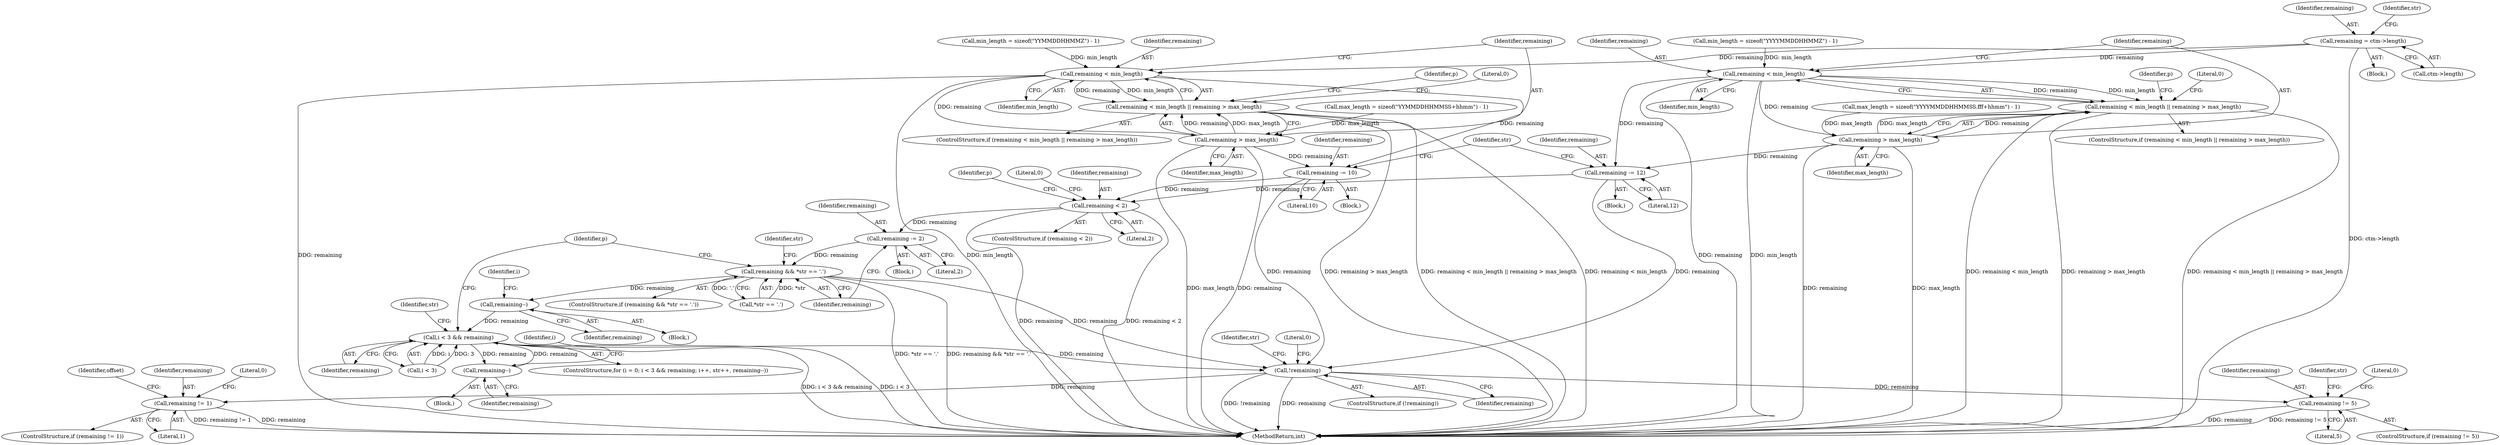 digraph "0_openssl_f48b83b4fb7d6689584cf25f61ca63a4891f5b11@API" {
"1000126" [label="(Call,remaining = ctm->length)"];
"1000161" [label="(Call,remaining < min_length)"];
"1000160" [label="(Call,remaining < min_length || remaining > max_length)"];
"1000164" [label="(Call,remaining > max_length)"];
"1000179" [label="(Call,remaining -= 10)"];
"1000250" [label="(Call,remaining < 2)"];
"1000269" [label="(Call,remaining -= 2)"];
"1000273" [label="(Call,remaining && *str == '.')"];
"1000282" [label="(Call,remaining--)"];
"1000288" [label="(Call,i < 3 && remaining)"];
"1000299" [label="(Call,remaining--)"];
"1000324" [label="(Call,!remaining)"];
"1000335" [label="(Call,remaining != 1)"];
"1000358" [label="(Call,remaining != 5)"];
"1000200" [label="(Call,remaining < min_length)"];
"1000199" [label="(Call,remaining < min_length || remaining > max_length)"];
"1000203" [label="(Call,remaining > max_length)"];
"1000218" [label="(Call,remaining -= 12)"];
"1000325" [label="(Identifier,remaining)"];
"1000362" [label="(Literal,0)"];
"1000179" [label="(Call,remaining -= 10)"];
"1000273" [label="(Call,remaining && *str == '.')"];
"1000165" [label="(Identifier,remaining)"];
"1000272" [label="(ControlStructure,if (remaining && *str == '.'))"];
"1000275" [label="(Call,*str == '.')"];
"1000209" [label="(Identifier,p)"];
"1000341" [label="(Identifier,offset)"];
"1000339" [label="(Literal,0)"];
"1000185" [label="(Call,min_length = sizeof(\"YYYYMMDDHHMMZ\") - 1)"];
"1000218" [label="(Call,remaining -= 12)"];
"1000162" [label="(Identifier,remaining)"];
"1000126" [label="(Call,remaining = ctm->length)"];
"1000360" [label="(Literal,5)"];
"1000570" [label="(MethodReturn,int)"];
"1000284" [label="(ControlStructure,for (i = 0; i < 3 && remaining; i++, str++, remaining--))"];
"1000160" [label="(Call,remaining < min_length || remaining > max_length)"];
"1000204" [label="(Identifier,remaining)"];
"1000161" [label="(Call,remaining < min_length)"];
"1000127" [label="(Identifier,remaining)"];
"1000181" [label="(Literal,10)"];
"1000296" [label="(Block,)"];
"1000225" [label="(Identifier,str)"];
"1000281" [label="(Identifier,str)"];
"1000164" [label="(Call,remaining > max_length)"];
"1000282" [label="(Call,remaining--)"];
"1000359" [label="(Identifier,remaining)"];
"1000334" [label="(ControlStructure,if (remaining != 1))"];
"1000203" [label="(Call,remaining > max_length)"];
"1000170" [label="(Identifier,p)"];
"1000192" [label="(Call,max_length = sizeof(\"YYYYMMDDHHMMSS.fff+hhmm\") - 1)"];
"1000251" [label="(Identifier,remaining)"];
"1000205" [label="(Identifier,max_length)"];
"1000202" [label="(Identifier,min_length)"];
"1000153" [label="(Call,max_length = sizeof(\"YYMMDDHHMMSS+hhmm\") - 1)"];
"1000249" [label="(ControlStructure,if (remaining < 2))"];
"1000288" [label="(Call,i < 3 && remaining)"];
"1000258" [label="(Identifier,p)"];
"1000180" [label="(Identifier,remaining)"];
"1000270" [label="(Identifier,remaining)"];
"1000201" [label="(Identifier,remaining)"];
"1000146" [label="(Call,min_length = sizeof(\"YYMMDDHHMMZ\") - 1)"];
"1000113" [label="(Block,)"];
"1000219" [label="(Identifier,remaining)"];
"1000290" [label="(Identifier,i)"];
"1000283" [label="(Identifier,remaining)"];
"1000252" [label="(Literal,2)"];
"1000316" [label="(Identifier,p)"];
"1000248" [label="(Block,)"];
"1000198" [label="(ControlStructure,if (remaining < min_length || remaining > max_length))"];
"1000163" [label="(Identifier,min_length)"];
"1000159" [label="(ControlStructure,if (remaining < min_length || remaining > max_length))"];
"1000327" [label="(Literal,0)"];
"1000336" [label="(Identifier,remaining)"];
"1000337" [label="(Literal,1)"];
"1000183" [label="(Block,)"];
"1000299" [label="(Call,remaining--)"];
"1000300" [label="(Identifier,remaining)"];
"1000323" [label="(ControlStructure,if (!remaining))"];
"1000128" [label="(Call,ctm->length)"];
"1000271" [label="(Literal,2)"];
"1000166" [label="(Identifier,max_length)"];
"1000292" [label="(Identifier,remaining)"];
"1000286" [label="(Identifier,i)"];
"1000279" [label="(Block,)"];
"1000274" [label="(Identifier,remaining)"];
"1000367" [label="(Identifier,str)"];
"1000132" [label="(Identifier,str)"];
"1000289" [label="(Call,i < 3)"];
"1000358" [label="(Call,remaining != 5)"];
"1000306" [label="(Identifier,str)"];
"1000144" [label="(Block,)"];
"1000357" [label="(ControlStructure,if (remaining != 5))"];
"1000199" [label="(Call,remaining < min_length || remaining > max_length)"];
"1000200" [label="(Call,remaining < min_length)"];
"1000220" [label="(Literal,12)"];
"1000207" [label="(Literal,0)"];
"1000331" [label="(Identifier,str)"];
"1000168" [label="(Literal,0)"];
"1000250" [label="(Call,remaining < 2)"];
"1000269" [label="(Call,remaining -= 2)"];
"1000254" [label="(Literal,0)"];
"1000324" [label="(Call,!remaining)"];
"1000335" [label="(Call,remaining != 1)"];
"1000126" -> "1000113"  [label="AST: "];
"1000126" -> "1000128"  [label="CFG: "];
"1000127" -> "1000126"  [label="AST: "];
"1000128" -> "1000126"  [label="AST: "];
"1000132" -> "1000126"  [label="CFG: "];
"1000126" -> "1000570"  [label="DDG: ctm->length"];
"1000126" -> "1000161"  [label="DDG: remaining"];
"1000126" -> "1000200"  [label="DDG: remaining"];
"1000161" -> "1000160"  [label="AST: "];
"1000161" -> "1000163"  [label="CFG: "];
"1000162" -> "1000161"  [label="AST: "];
"1000163" -> "1000161"  [label="AST: "];
"1000165" -> "1000161"  [label="CFG: "];
"1000160" -> "1000161"  [label="CFG: "];
"1000161" -> "1000570"  [label="DDG: min_length"];
"1000161" -> "1000570"  [label="DDG: remaining"];
"1000161" -> "1000160"  [label="DDG: remaining"];
"1000161" -> "1000160"  [label="DDG: min_length"];
"1000146" -> "1000161"  [label="DDG: min_length"];
"1000161" -> "1000164"  [label="DDG: remaining"];
"1000161" -> "1000179"  [label="DDG: remaining"];
"1000160" -> "1000159"  [label="AST: "];
"1000160" -> "1000164"  [label="CFG: "];
"1000164" -> "1000160"  [label="AST: "];
"1000168" -> "1000160"  [label="CFG: "];
"1000170" -> "1000160"  [label="CFG: "];
"1000160" -> "1000570"  [label="DDG: remaining > max_length"];
"1000160" -> "1000570"  [label="DDG: remaining < min_length || remaining > max_length"];
"1000160" -> "1000570"  [label="DDG: remaining < min_length"];
"1000164" -> "1000160"  [label="DDG: remaining"];
"1000164" -> "1000160"  [label="DDG: max_length"];
"1000164" -> "1000166"  [label="CFG: "];
"1000165" -> "1000164"  [label="AST: "];
"1000166" -> "1000164"  [label="AST: "];
"1000164" -> "1000570"  [label="DDG: max_length"];
"1000164" -> "1000570"  [label="DDG: remaining"];
"1000153" -> "1000164"  [label="DDG: max_length"];
"1000164" -> "1000179"  [label="DDG: remaining"];
"1000179" -> "1000144"  [label="AST: "];
"1000179" -> "1000181"  [label="CFG: "];
"1000180" -> "1000179"  [label="AST: "];
"1000181" -> "1000179"  [label="AST: "];
"1000225" -> "1000179"  [label="CFG: "];
"1000179" -> "1000250"  [label="DDG: remaining"];
"1000179" -> "1000324"  [label="DDG: remaining"];
"1000250" -> "1000249"  [label="AST: "];
"1000250" -> "1000252"  [label="CFG: "];
"1000251" -> "1000250"  [label="AST: "];
"1000252" -> "1000250"  [label="AST: "];
"1000254" -> "1000250"  [label="CFG: "];
"1000258" -> "1000250"  [label="CFG: "];
"1000250" -> "1000570"  [label="DDG: remaining"];
"1000250" -> "1000570"  [label="DDG: remaining < 2"];
"1000218" -> "1000250"  [label="DDG: remaining"];
"1000250" -> "1000269"  [label="DDG: remaining"];
"1000269" -> "1000248"  [label="AST: "];
"1000269" -> "1000271"  [label="CFG: "];
"1000270" -> "1000269"  [label="AST: "];
"1000271" -> "1000269"  [label="AST: "];
"1000274" -> "1000269"  [label="CFG: "];
"1000269" -> "1000273"  [label="DDG: remaining"];
"1000273" -> "1000272"  [label="AST: "];
"1000273" -> "1000274"  [label="CFG: "];
"1000273" -> "1000275"  [label="CFG: "];
"1000274" -> "1000273"  [label="AST: "];
"1000275" -> "1000273"  [label="AST: "];
"1000281" -> "1000273"  [label="CFG: "];
"1000316" -> "1000273"  [label="CFG: "];
"1000273" -> "1000570"  [label="DDG: *str == '.'"];
"1000273" -> "1000570"  [label="DDG: remaining && *str == '.'"];
"1000275" -> "1000273"  [label="DDG: *str"];
"1000275" -> "1000273"  [label="DDG: '.'"];
"1000273" -> "1000282"  [label="DDG: remaining"];
"1000273" -> "1000324"  [label="DDG: remaining"];
"1000282" -> "1000279"  [label="AST: "];
"1000282" -> "1000283"  [label="CFG: "];
"1000283" -> "1000282"  [label="AST: "];
"1000286" -> "1000282"  [label="CFG: "];
"1000282" -> "1000288"  [label="DDG: remaining"];
"1000288" -> "1000284"  [label="AST: "];
"1000288" -> "1000289"  [label="CFG: "];
"1000288" -> "1000292"  [label="CFG: "];
"1000289" -> "1000288"  [label="AST: "];
"1000292" -> "1000288"  [label="AST: "];
"1000306" -> "1000288"  [label="CFG: "];
"1000316" -> "1000288"  [label="CFG: "];
"1000288" -> "1000570"  [label="DDG: i < 3"];
"1000288" -> "1000570"  [label="DDG: i < 3 && remaining"];
"1000289" -> "1000288"  [label="DDG: i"];
"1000289" -> "1000288"  [label="DDG: 3"];
"1000299" -> "1000288"  [label="DDG: remaining"];
"1000288" -> "1000299"  [label="DDG: remaining"];
"1000288" -> "1000324"  [label="DDG: remaining"];
"1000299" -> "1000296"  [label="AST: "];
"1000299" -> "1000300"  [label="CFG: "];
"1000300" -> "1000299"  [label="AST: "];
"1000290" -> "1000299"  [label="CFG: "];
"1000324" -> "1000323"  [label="AST: "];
"1000324" -> "1000325"  [label="CFG: "];
"1000325" -> "1000324"  [label="AST: "];
"1000327" -> "1000324"  [label="CFG: "];
"1000331" -> "1000324"  [label="CFG: "];
"1000324" -> "1000570"  [label="DDG: !remaining"];
"1000324" -> "1000570"  [label="DDG: remaining"];
"1000218" -> "1000324"  [label="DDG: remaining"];
"1000324" -> "1000335"  [label="DDG: remaining"];
"1000324" -> "1000358"  [label="DDG: remaining"];
"1000335" -> "1000334"  [label="AST: "];
"1000335" -> "1000337"  [label="CFG: "];
"1000336" -> "1000335"  [label="AST: "];
"1000337" -> "1000335"  [label="AST: "];
"1000339" -> "1000335"  [label="CFG: "];
"1000341" -> "1000335"  [label="CFG: "];
"1000335" -> "1000570"  [label="DDG: remaining"];
"1000335" -> "1000570"  [label="DDG: remaining != 1"];
"1000358" -> "1000357"  [label="AST: "];
"1000358" -> "1000360"  [label="CFG: "];
"1000359" -> "1000358"  [label="AST: "];
"1000360" -> "1000358"  [label="AST: "];
"1000362" -> "1000358"  [label="CFG: "];
"1000367" -> "1000358"  [label="CFG: "];
"1000358" -> "1000570"  [label="DDG: remaining != 5"];
"1000358" -> "1000570"  [label="DDG: remaining"];
"1000200" -> "1000199"  [label="AST: "];
"1000200" -> "1000202"  [label="CFG: "];
"1000201" -> "1000200"  [label="AST: "];
"1000202" -> "1000200"  [label="AST: "];
"1000204" -> "1000200"  [label="CFG: "];
"1000199" -> "1000200"  [label="CFG: "];
"1000200" -> "1000570"  [label="DDG: remaining"];
"1000200" -> "1000570"  [label="DDG: min_length"];
"1000200" -> "1000199"  [label="DDG: remaining"];
"1000200" -> "1000199"  [label="DDG: min_length"];
"1000185" -> "1000200"  [label="DDG: min_length"];
"1000200" -> "1000203"  [label="DDG: remaining"];
"1000200" -> "1000218"  [label="DDG: remaining"];
"1000199" -> "1000198"  [label="AST: "];
"1000199" -> "1000203"  [label="CFG: "];
"1000203" -> "1000199"  [label="AST: "];
"1000207" -> "1000199"  [label="CFG: "];
"1000209" -> "1000199"  [label="CFG: "];
"1000199" -> "1000570"  [label="DDG: remaining < min_length"];
"1000199" -> "1000570"  [label="DDG: remaining > max_length"];
"1000199" -> "1000570"  [label="DDG: remaining < min_length || remaining > max_length"];
"1000203" -> "1000199"  [label="DDG: remaining"];
"1000203" -> "1000199"  [label="DDG: max_length"];
"1000203" -> "1000205"  [label="CFG: "];
"1000204" -> "1000203"  [label="AST: "];
"1000205" -> "1000203"  [label="AST: "];
"1000203" -> "1000570"  [label="DDG: max_length"];
"1000203" -> "1000570"  [label="DDG: remaining"];
"1000192" -> "1000203"  [label="DDG: max_length"];
"1000203" -> "1000218"  [label="DDG: remaining"];
"1000218" -> "1000183"  [label="AST: "];
"1000218" -> "1000220"  [label="CFG: "];
"1000219" -> "1000218"  [label="AST: "];
"1000220" -> "1000218"  [label="AST: "];
"1000225" -> "1000218"  [label="CFG: "];
}
